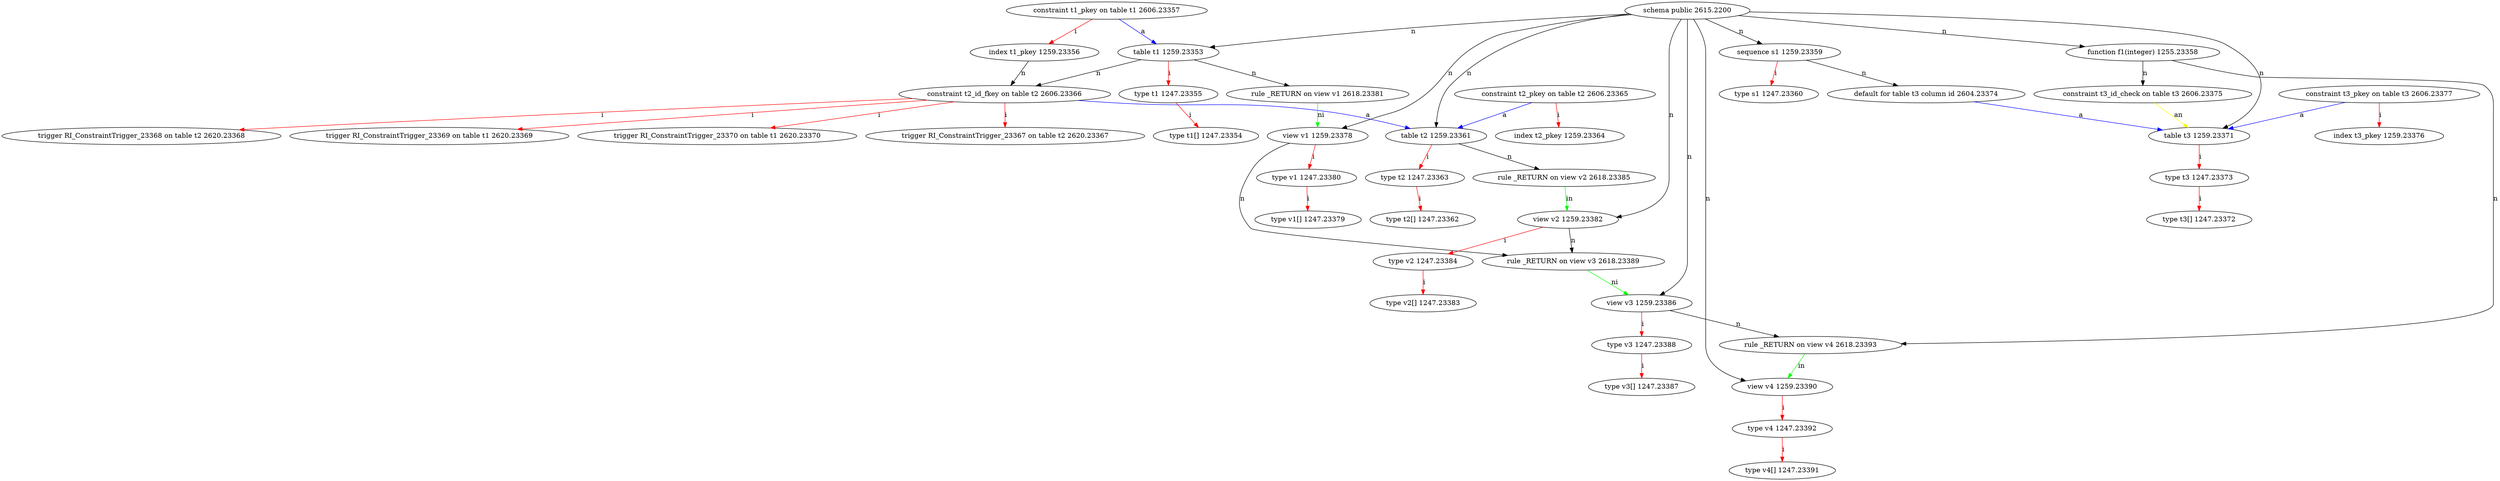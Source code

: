 digraph pg_depend {
    "constraint t1_pkey on table t1 2606.23357" -> "index t1_pkey 1259.23356" [color=red label=i]
    "constraint t1_pkey on table t1 2606.23357" -> "table t1 1259.23353" [color=blue label=a]
    "constraint t2_id_fkey on table t2 2606.23366" -> "table t2 1259.23361" [color=blue label=a]
    "constraint t2_id_fkey on table t2 2606.23366" -> "trigger RI_ConstraintTrigger_23367 on table t2 2620.23367" [color=red label=i]
    "constraint t2_id_fkey on table t2 2606.23366" -> "trigger RI_ConstraintTrigger_23368 on table t2 2620.23368" [color=red label=i]
    "constraint t2_id_fkey on table t2 2606.23366" -> "trigger RI_ConstraintTrigger_23369 on table t1 2620.23369" [color=red label=i]
    "constraint t2_id_fkey on table t2 2606.23366" -> "trigger RI_ConstraintTrigger_23370 on table t1 2620.23370" [color=red label=i]
    "constraint t2_pkey on table t2 2606.23365" -> "index t2_pkey 1259.23364" [color=red label=i]
    "constraint t2_pkey on table t2 2606.23365" -> "table t2 1259.23361" [color=blue label=a]
    "constraint t3_id_check on table t3 2606.23375" -> "table t3 1259.23371" [color=yellow label=an]
    "constraint t3_pkey on table t3 2606.23377" -> "index t3_pkey 1259.23376" [color=red label=i]
    "constraint t3_pkey on table t3 2606.23377" -> "table t3 1259.23371" [color=blue label=a]
    "default for table t3 column id 2604.23374" -> "table t3 1259.23371" [color=blue label=a]
    "function f1(integer) 1255.23358" -> "constraint t3_id_check on table t3 2606.23375" [color=black label=n]
    "function f1(integer) 1255.23358" -> "rule _RETURN on view v4 2618.23393" [color=black label=n]
    "index t1_pkey 1259.23356" -> "constraint t2_id_fkey on table t2 2606.23366" [color=black label=n]
    "rule _RETURN on view v1 2618.23381" -> "view v1 1259.23378" [color=green label=ni]
    "rule _RETURN on view v2 2618.23385" -> "view v2 1259.23382" [color=green label=in]
    "rule _RETURN on view v3 2618.23389" -> "view v3 1259.23386" [color=green label=ni]
    "rule _RETURN on view v4 2618.23393" -> "view v4 1259.23390" [color=green label=in]
    "schema public 2615.2200" -> "function f1(integer) 1255.23358" [color=black label=n]
    "schema public 2615.2200" -> "sequence s1 1259.23359" [color=black label=n]
    "schema public 2615.2200" -> "table t1 1259.23353" [color=black label=n]
    "schema public 2615.2200" -> "table t2 1259.23361" [color=black label=n]
    "schema public 2615.2200" -> "table t3 1259.23371" [color=black label=n]
    "schema public 2615.2200" -> "view v1 1259.23378" [color=black label=n]
    "schema public 2615.2200" -> "view v2 1259.23382" [color=black label=n]
    "schema public 2615.2200" -> "view v3 1259.23386" [color=black label=n]
    "schema public 2615.2200" -> "view v4 1259.23390" [color=black label=n]
    "sequence s1 1259.23359" -> "default for table t3 column id 2604.23374" [color=black label=n]
    "sequence s1 1259.23359" -> "type s1 1247.23360" [color=red label=i]
    "table t1 1259.23353" -> "constraint t2_id_fkey on table t2 2606.23366" [color=black label=n]
    "table t1 1259.23353" -> "rule _RETURN on view v1 2618.23381" [color=black label=n]
    "table t1 1259.23353" -> "type t1 1247.23355" [color=red label=i]
    "table t2 1259.23361" -> "rule _RETURN on view v2 2618.23385" [color=black label=n]
    "table t2 1259.23361" -> "type t2 1247.23363" [color=red label=i]
    "table t3 1259.23371" -> "type t3 1247.23373" [color=red label=i]
    "type t1 1247.23355" -> "type t1[] 1247.23354" [color=red label=i]
    "type t2 1247.23363" -> "type t2[] 1247.23362" [color=red label=i]
    "type t3 1247.23373" -> "type t3[] 1247.23372" [color=red label=i]
    "type v1 1247.23380" -> "type v1[] 1247.23379" [color=red label=i]
    "type v2 1247.23384" -> "type v2[] 1247.23383" [color=red label=i]
    "type v3 1247.23388" -> "type v3[] 1247.23387" [color=red label=i]
    "type v4 1247.23392" -> "type v4[] 1247.23391" [color=red label=i]
    "view v1 1259.23378" -> "rule _RETURN on view v3 2618.23389" [color=black label=n]
    "view v1 1259.23378" -> "type v1 1247.23380" [color=red label=i]
    "view v2 1259.23382" -> "rule _RETURN on view v3 2618.23389" [color=black label=n]
    "view v2 1259.23382" -> "type v2 1247.23384" [color=red label=i]
    "view v3 1259.23386" -> "rule _RETURN on view v4 2618.23393" [color=black label=n]
    "view v3 1259.23386" -> "type v3 1247.23388" [color=red label=i]
    "view v4 1259.23390" -> "type v4 1247.23392" [color=red label=i]
}